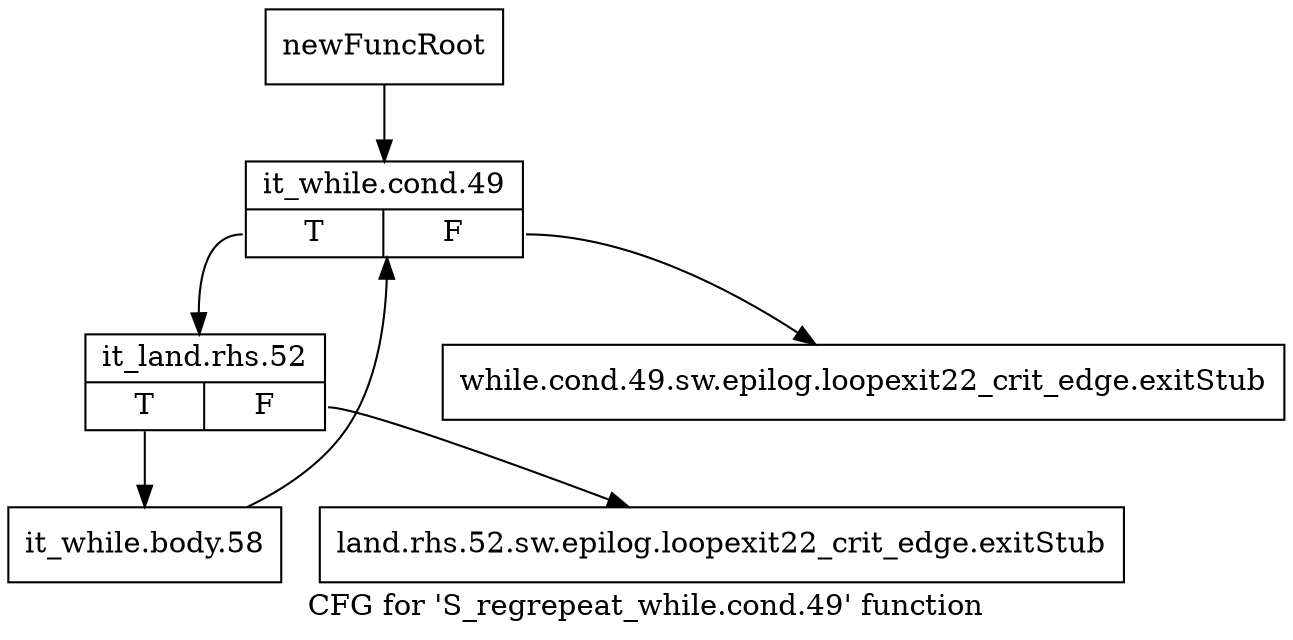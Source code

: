 digraph "CFG for 'S_regrepeat_while.cond.49' function" {
	label="CFG for 'S_regrepeat_while.cond.49' function";

	Node0x540e390 [shape=record,label="{newFuncRoot}"];
	Node0x540e390 -> Node0x540e480;
	Node0x540e3e0 [shape=record,label="{while.cond.49.sw.epilog.loopexit22_crit_edge.exitStub}"];
	Node0x540e430 [shape=record,label="{land.rhs.52.sw.epilog.loopexit22_crit_edge.exitStub}"];
	Node0x540e480 [shape=record,label="{it_while.cond.49|{<s0>T|<s1>F}}"];
	Node0x540e480:s0 -> Node0x540e4d0;
	Node0x540e480:s1 -> Node0x540e3e0;
	Node0x540e4d0 [shape=record,label="{it_land.rhs.52|{<s0>T|<s1>F}}"];
	Node0x540e4d0:s0 -> Node0x540e520;
	Node0x540e4d0:s1 -> Node0x540e430;
	Node0x540e520 [shape=record,label="{it_while.body.58}"];
	Node0x540e520 -> Node0x540e480;
}
